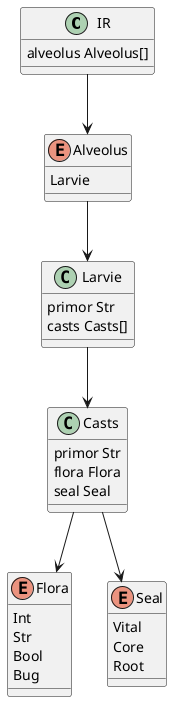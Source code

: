 @startuml IR

class IR {
  alveolus Alveolus[]
}
enum Alveolus {
  Larvie
}
enum Flora {
  Int
  Str
  Bool
  Bug
}
enum Seal {
' NotNull
    Vital
' PrimaryKey
    Core
' Unique
    Root
}

class Larvie {
  primor Str
  casts Casts[]
}

class Casts {
  primor Str
  flora Flora
  seal Seal
}

IR --> Alveolus
Alveolus --> Larvie

Casts --> Flora
Casts --> Seal

Larvie --> Casts
@enduml

